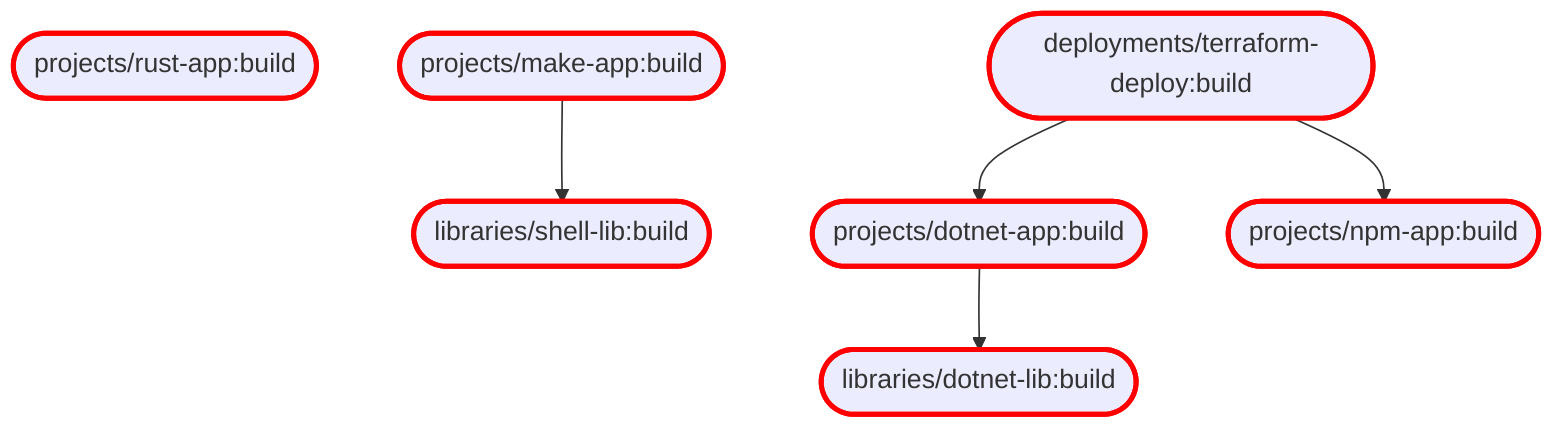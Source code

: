 flowchart TD
classDef forced stroke:red,stroke-width:3px
classDef required stroke:orange,stroke-width:3px
classDef selected stroke:black,stroke-width:3px
projects/rust-app:build(["projects/rust-app:build
 "])
class projects/rust-app:build forced
projects/npm-app:build(["projects/npm-app:build
 "])
class projects/npm-app:build forced
libraries/shell-lib:build(["libraries/shell-lib:build
 "])
class libraries/shell-lib:build forced
libraries/dotnet-lib:build(["libraries/dotnet-lib:build
 "])
projects/dotnet-app:build(["projects/dotnet-app:build
 "])
class libraries/dotnet-lib:build forced
projects/dotnet-app:build --> libraries/dotnet-lib:build
class projects/dotnet-app:build forced
projects/make-app:build(["projects/make-app:build
 "])
projects/make-app:build --> libraries/shell-lib:build
class projects/make-app:build forced
deployments/terraform-deploy:build(["deployments/terraform-deploy:build
 "])
deployments/terraform-deploy:build --> projects/dotnet-app:build
deployments/terraform-deploy:build --> projects/npm-app:build
class deployments/terraform-deploy:build forced